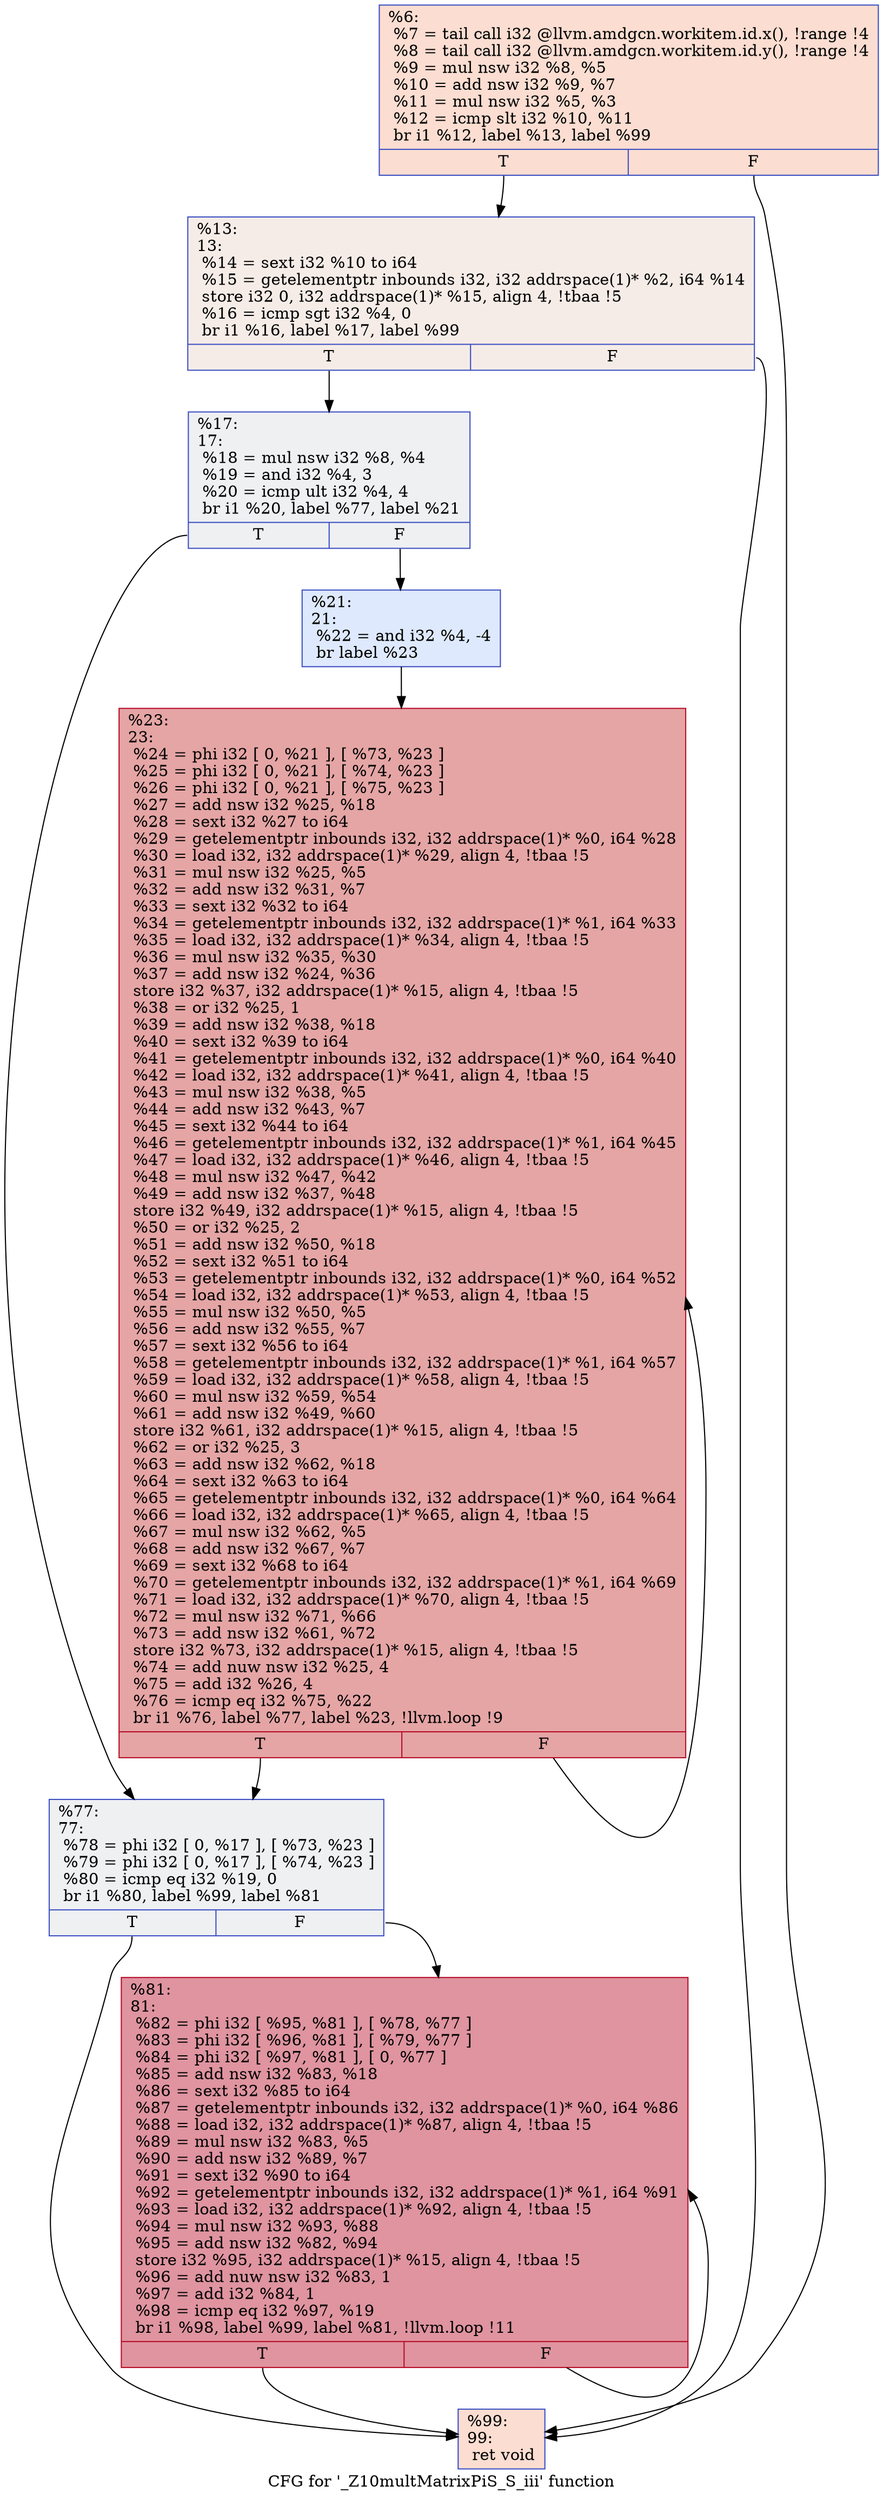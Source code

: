 digraph "CFG for '_Z10multMatrixPiS_S_iii' function" {
	label="CFG for '_Z10multMatrixPiS_S_iii' function";

	Node0x5df6da0 [shape=record,color="#3d50c3ff", style=filled, fillcolor="#f7b39670",label="{%6:\l  %7 = tail call i32 @llvm.amdgcn.workitem.id.x(), !range !4\l  %8 = tail call i32 @llvm.amdgcn.workitem.id.y(), !range !4\l  %9 = mul nsw i32 %8, %5\l  %10 = add nsw i32 %9, %7\l  %11 = mul nsw i32 %5, %3\l  %12 = icmp slt i32 %10, %11\l  br i1 %12, label %13, label %99\l|{<s0>T|<s1>F}}"];
	Node0x5df6da0:s0 -> Node0x5df6000;
	Node0x5df6da0:s1 -> Node0x5df8600;
	Node0x5df6000 [shape=record,color="#3d50c3ff", style=filled, fillcolor="#ead5c970",label="{%13:\l13:                                               \l  %14 = sext i32 %10 to i64\l  %15 = getelementptr inbounds i32, i32 addrspace(1)* %2, i64 %14\l  store i32 0, i32 addrspace(1)* %15, align 4, !tbaa !5\l  %16 = icmp sgt i32 %4, 0\l  br i1 %16, label %17, label %99\l|{<s0>T|<s1>F}}"];
	Node0x5df6000:s0 -> Node0x5df82f0;
	Node0x5df6000:s1 -> Node0x5df8600;
	Node0x5df82f0 [shape=record,color="#3d50c3ff", style=filled, fillcolor="#d9dce170",label="{%17:\l17:                                               \l  %18 = mul nsw i32 %8, %4\l  %19 = and i32 %4, 3\l  %20 = icmp ult i32 %4, 4\l  br i1 %20, label %77, label %21\l|{<s0>T|<s1>F}}"];
	Node0x5df82f0:s0 -> Node0x5df9490;
	Node0x5df82f0:s1 -> Node0x5df94e0;
	Node0x5df94e0 [shape=record,color="#3d50c3ff", style=filled, fillcolor="#b5cdfa70",label="{%21:\l21:                                               \l  %22 = and i32 %4, -4\l  br label %23\l}"];
	Node0x5df94e0 -> Node0x5df96e0;
	Node0x5df96e0 [shape=record,color="#b70d28ff", style=filled, fillcolor="#c5333470",label="{%23:\l23:                                               \l  %24 = phi i32 [ 0, %21 ], [ %73, %23 ]\l  %25 = phi i32 [ 0, %21 ], [ %74, %23 ]\l  %26 = phi i32 [ 0, %21 ], [ %75, %23 ]\l  %27 = add nsw i32 %25, %18\l  %28 = sext i32 %27 to i64\l  %29 = getelementptr inbounds i32, i32 addrspace(1)* %0, i64 %28\l  %30 = load i32, i32 addrspace(1)* %29, align 4, !tbaa !5\l  %31 = mul nsw i32 %25, %5\l  %32 = add nsw i32 %31, %7\l  %33 = sext i32 %32 to i64\l  %34 = getelementptr inbounds i32, i32 addrspace(1)* %1, i64 %33\l  %35 = load i32, i32 addrspace(1)* %34, align 4, !tbaa !5\l  %36 = mul nsw i32 %35, %30\l  %37 = add nsw i32 %24, %36\l  store i32 %37, i32 addrspace(1)* %15, align 4, !tbaa !5\l  %38 = or i32 %25, 1\l  %39 = add nsw i32 %38, %18\l  %40 = sext i32 %39 to i64\l  %41 = getelementptr inbounds i32, i32 addrspace(1)* %0, i64 %40\l  %42 = load i32, i32 addrspace(1)* %41, align 4, !tbaa !5\l  %43 = mul nsw i32 %38, %5\l  %44 = add nsw i32 %43, %7\l  %45 = sext i32 %44 to i64\l  %46 = getelementptr inbounds i32, i32 addrspace(1)* %1, i64 %45\l  %47 = load i32, i32 addrspace(1)* %46, align 4, !tbaa !5\l  %48 = mul nsw i32 %47, %42\l  %49 = add nsw i32 %37, %48\l  store i32 %49, i32 addrspace(1)* %15, align 4, !tbaa !5\l  %50 = or i32 %25, 2\l  %51 = add nsw i32 %50, %18\l  %52 = sext i32 %51 to i64\l  %53 = getelementptr inbounds i32, i32 addrspace(1)* %0, i64 %52\l  %54 = load i32, i32 addrspace(1)* %53, align 4, !tbaa !5\l  %55 = mul nsw i32 %50, %5\l  %56 = add nsw i32 %55, %7\l  %57 = sext i32 %56 to i64\l  %58 = getelementptr inbounds i32, i32 addrspace(1)* %1, i64 %57\l  %59 = load i32, i32 addrspace(1)* %58, align 4, !tbaa !5\l  %60 = mul nsw i32 %59, %54\l  %61 = add nsw i32 %49, %60\l  store i32 %61, i32 addrspace(1)* %15, align 4, !tbaa !5\l  %62 = or i32 %25, 3\l  %63 = add nsw i32 %62, %18\l  %64 = sext i32 %63 to i64\l  %65 = getelementptr inbounds i32, i32 addrspace(1)* %0, i64 %64\l  %66 = load i32, i32 addrspace(1)* %65, align 4, !tbaa !5\l  %67 = mul nsw i32 %62, %5\l  %68 = add nsw i32 %67, %7\l  %69 = sext i32 %68 to i64\l  %70 = getelementptr inbounds i32, i32 addrspace(1)* %1, i64 %69\l  %71 = load i32, i32 addrspace(1)* %70, align 4, !tbaa !5\l  %72 = mul nsw i32 %71, %66\l  %73 = add nsw i32 %61, %72\l  store i32 %73, i32 addrspace(1)* %15, align 4, !tbaa !5\l  %74 = add nuw nsw i32 %25, 4\l  %75 = add i32 %26, 4\l  %76 = icmp eq i32 %75, %22\l  br i1 %76, label %77, label %23, !llvm.loop !9\l|{<s0>T|<s1>F}}"];
	Node0x5df96e0:s0 -> Node0x5df9490;
	Node0x5df96e0:s1 -> Node0x5df96e0;
	Node0x5df9490 [shape=record,color="#3d50c3ff", style=filled, fillcolor="#d9dce170",label="{%77:\l77:                                               \l  %78 = phi i32 [ 0, %17 ], [ %73, %23 ]\l  %79 = phi i32 [ 0, %17 ], [ %74, %23 ]\l  %80 = icmp eq i32 %19, 0\l  br i1 %80, label %99, label %81\l|{<s0>T|<s1>F}}"];
	Node0x5df9490:s0 -> Node0x5df8600;
	Node0x5df9490:s1 -> Node0x5dfc460;
	Node0x5dfc460 [shape=record,color="#b70d28ff", style=filled, fillcolor="#b70d2870",label="{%81:\l81:                                               \l  %82 = phi i32 [ %95, %81 ], [ %78, %77 ]\l  %83 = phi i32 [ %96, %81 ], [ %79, %77 ]\l  %84 = phi i32 [ %97, %81 ], [ 0, %77 ]\l  %85 = add nsw i32 %83, %18\l  %86 = sext i32 %85 to i64\l  %87 = getelementptr inbounds i32, i32 addrspace(1)* %0, i64 %86\l  %88 = load i32, i32 addrspace(1)* %87, align 4, !tbaa !5\l  %89 = mul nsw i32 %83, %5\l  %90 = add nsw i32 %89, %7\l  %91 = sext i32 %90 to i64\l  %92 = getelementptr inbounds i32, i32 addrspace(1)* %1, i64 %91\l  %93 = load i32, i32 addrspace(1)* %92, align 4, !tbaa !5\l  %94 = mul nsw i32 %93, %88\l  %95 = add nsw i32 %82, %94\l  store i32 %95, i32 addrspace(1)* %15, align 4, !tbaa !5\l  %96 = add nuw nsw i32 %83, 1\l  %97 = add i32 %84, 1\l  %98 = icmp eq i32 %97, %19\l  br i1 %98, label %99, label %81, !llvm.loop !11\l|{<s0>T|<s1>F}}"];
	Node0x5dfc460:s0 -> Node0x5df8600;
	Node0x5dfc460:s1 -> Node0x5dfc460;
	Node0x5df8600 [shape=record,color="#3d50c3ff", style=filled, fillcolor="#f7b39670",label="{%99:\l99:                                               \l  ret void\l}"];
}
